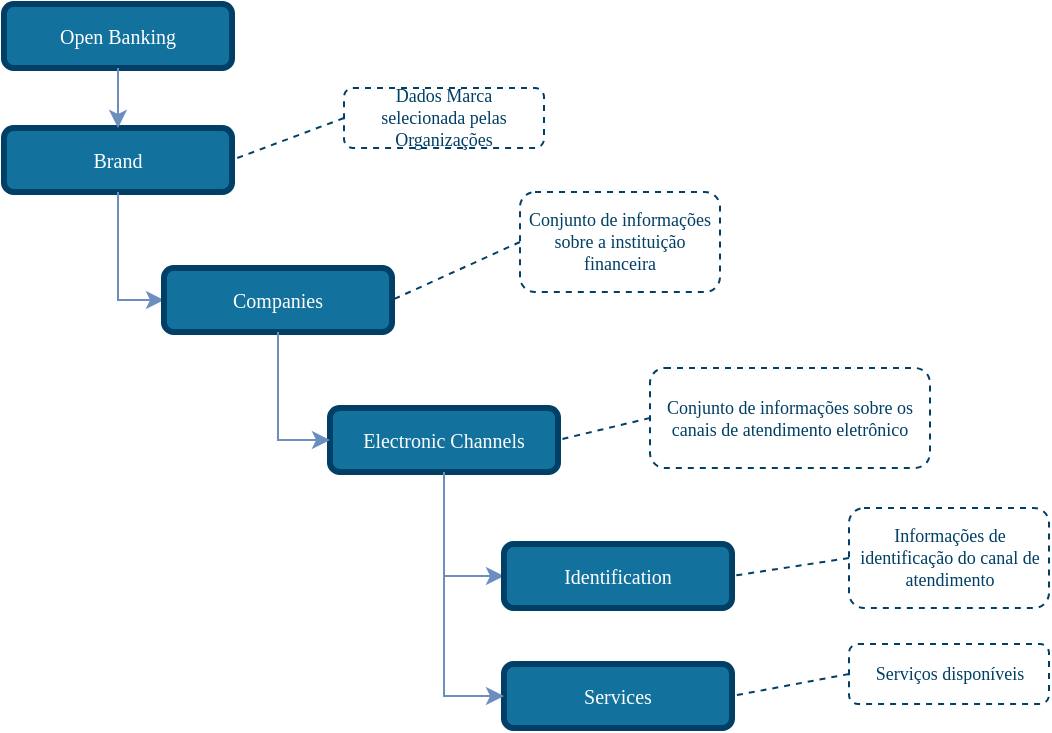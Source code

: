 <mxfile version="13.9.9" type="device"><diagram id="pwx9f-JPc5i2mSrcDJkJ" name="Page-1"><mxGraphModel dx="1021" dy="600" grid="1" gridSize="10" guides="1" tooltips="1" connect="1" arrows="1" fold="1" page="1" pageScale="1" pageWidth="827" pageHeight="1169" math="0" shadow="0"><root><mxCell id="0"/><mxCell id="1" parent="0"/><mxCell id="CP8brj2QoUajFCljk4hs-1" value="Open Banking" style="rounded=1;whiteSpace=wrap;html=1;comic=0;shadow=0;backgroundOutline=0;snapToPoint=0;fixDash=0;strokeWidth=3;fontFamily=Verdana;fontStyle=0;labelBackgroundColor=none;labelBorderColor=none;fontSize=10;fillColor=#13719E;strokeColor=#003F66;fontColor=#ffffff;" parent="1" vertex="1"><mxGeometry x="190" y="148" width="114" height="32" as="geometry"/></mxCell><mxCell id="CP8brj2QoUajFCljk4hs-3" value="Electronic Channels" style="rounded=1;whiteSpace=wrap;html=1;comic=0;shadow=0;backgroundOutline=0;snapToPoint=0;fixDash=0;strokeWidth=3;fontFamily=Verdana;fontStyle=0;labelBackgroundColor=none;labelBorderColor=none;fontSize=10;fillColor=#13719E;strokeColor=#003F66;fontColor=#ffffff;" parent="1" vertex="1"><mxGeometry x="353" y="350" width="114" height="32" as="geometry"/></mxCell><mxCell id="CP8brj2QoUajFCljk4hs-20" value="&lt;font style=&quot;font-size: 9px&quot;&gt;Conjunto de informações sobre os canais de atendimento eletrônico&lt;/font&gt;" style="rounded=1;whiteSpace=wrap;html=1;shadow=0;comic=0;strokeColor=#003F66;strokeWidth=1;fillColor=#ffffff;gradientColor=#ffffff;fontFamily=Verdana;fontSize=9;fontColor=#003F66;dashed=1;spacingLeft=5;spacing=0;spacingRight=5;spacingBottom=5;spacingTop=5;align=center;verticalAlign=middle;" parent="1" vertex="1"><mxGeometry x="513" y="330" width="140" height="50" as="geometry"/></mxCell><mxCell id="CP8brj2QoUajFCljk4hs-23" value="" style="endArrow=none;dashed=1;html=1;shadow=0;strokeColor=#003F66;fontFamily=Verdana;fontSize=9;fontColor=#003F66;exitX=0;exitY=0.5;exitDx=0;exitDy=0;entryX=1;entryY=0.5;entryDx=0;entryDy=0;" parent="1" source="CP8brj2QoUajFCljk4hs-20" target="CP8brj2QoUajFCljk4hs-3" edge="1"><mxGeometry width="50" height="50" relative="1" as="geometry"><mxPoint x="603" y="390" as="sourcePoint"/><mxPoint x="653" y="340" as="targetPoint"/></mxGeometry></mxCell><mxCell id="uRJKEQuUdYPlSQMc_A-S-1" value="Brand" style="rounded=1;whiteSpace=wrap;html=1;comic=0;shadow=0;backgroundOutline=0;snapToPoint=0;fixDash=0;strokeWidth=3;fontFamily=Verdana;fontStyle=0;labelBackgroundColor=none;labelBorderColor=none;fontSize=10;fillColor=#13719E;strokeColor=#003F66;fontColor=#ffffff;" parent="1" vertex="1"><mxGeometry x="190" y="210" width="114" height="32" as="geometry"/></mxCell><mxCell id="uRJKEQuUdYPlSQMc_A-S-5" value="Dados Marca selecionada pelas Organizações" style="rounded=1;whiteSpace=wrap;html=1;shadow=0;comic=0;strokeColor=#003F66;strokeWidth=1;fillColor=#ffffff;gradientColor=#ffffff;fontFamily=Verdana;fontSize=9;fontColor=#003F66;dashed=1;spacingLeft=5;spacing=0;spacingRight=5;spacingBottom=5;spacingTop=5;align=center;verticalAlign=middle;" parent="1" vertex="1"><mxGeometry x="360" y="190" width="100" height="30" as="geometry"/></mxCell><mxCell id="uRJKEQuUdYPlSQMc_A-S-6" value="" style="endArrow=none;dashed=1;html=1;shadow=0;strokeColor=#003F66;fontFamily=Verdana;fontSize=9;fontColor=#003F66;exitX=0;exitY=0.5;exitDx=0;exitDy=0;entryX=1;entryY=0.5;entryDx=0;entryDy=0;" parent="1" source="uRJKEQuUdYPlSQMc_A-S-5" target="uRJKEQuUdYPlSQMc_A-S-1" edge="1"><mxGeometry width="50" height="50" relative="1" as="geometry"><mxPoint x="365" y="310" as="sourcePoint"/><mxPoint x="314" y="320" as="targetPoint"/></mxGeometry></mxCell><mxCell id="hHVX7kMSBLNEhXkSZ_wz-1" style="edgeStyle=orthogonalEdgeStyle;rounded=0;orthogonalLoop=1;jettySize=auto;html=1;entryX=0.5;entryY=0;entryDx=0;entryDy=0;strokeColor=#6C8EBF;endArrow=classic;endFill=1;exitX=0.5;exitY=1;exitDx=0;exitDy=0;" parent="1" source="CP8brj2QoUajFCljk4hs-1" target="uRJKEQuUdYPlSQMc_A-S-1" edge="1"><mxGeometry relative="1" as="geometry"><mxPoint x="230" y="60" as="sourcePoint"/><mxPoint x="332" y="147" as="targetPoint"/></mxGeometry></mxCell><mxCell id="hHVX7kMSBLNEhXkSZ_wz-2" style="edgeStyle=orthogonalEdgeStyle;rounded=0;orthogonalLoop=1;jettySize=auto;html=1;exitX=0.5;exitY=1;exitDx=0;exitDy=0;entryX=0;entryY=0.5;entryDx=0;entryDy=0;strokeColor=#6C8EBF;endArrow=classic;endFill=1;" parent="1" source="uRJKEQuUdYPlSQMc_A-S-1" target="hHVX7kMSBLNEhXkSZ_wz-5" edge="1"><mxGeometry relative="1" as="geometry"><mxPoint x="210" y="290" as="sourcePoint"/><mxPoint x="245" y="332" as="targetPoint"/></mxGeometry></mxCell><mxCell id="hHVX7kMSBLNEhXkSZ_wz-4" style="edgeStyle=orthogonalEdgeStyle;rounded=0;orthogonalLoop=1;jettySize=auto;html=1;exitX=0.5;exitY=1;exitDx=0;exitDy=0;entryX=0;entryY=0.5;entryDx=0;entryDy=0;strokeColor=#6C8EBF;endArrow=classic;endFill=1;" parent="1" source="CP8brj2QoUajFCljk4hs-3" target="GDX5yT1pSWBk5DUH87vg-4" edge="1"><mxGeometry relative="1" as="geometry"><mxPoint x="353" y="502" as="sourcePoint"/><mxPoint x="462" y="444" as="targetPoint"/></mxGeometry></mxCell><mxCell id="hHVX7kMSBLNEhXkSZ_wz-5" value="Companies" style="rounded=1;whiteSpace=wrap;html=1;comic=0;shadow=0;backgroundOutline=0;snapToPoint=0;fixDash=0;strokeWidth=3;fontFamily=Verdana;fontStyle=0;labelBackgroundColor=none;labelBorderColor=none;fontSize=10;fillColor=#13719E;strokeColor=#003F66;fontColor=#ffffff;" parent="1" vertex="1"><mxGeometry x="270" y="280" width="114" height="32" as="geometry"/></mxCell><mxCell id="hHVX7kMSBLNEhXkSZ_wz-6" style="edgeStyle=orthogonalEdgeStyle;rounded=0;orthogonalLoop=1;jettySize=auto;html=1;exitX=0.5;exitY=1;exitDx=0;exitDy=0;entryX=0;entryY=0.5;entryDx=0;entryDy=0;strokeColor=#6C8EBF;endArrow=classic;endFill=1;" parent="1" source="hHVX7kMSBLNEhXkSZ_wz-5" target="CP8brj2QoUajFCljk4hs-3" edge="1"><mxGeometry relative="1" as="geometry"><mxPoint x="281" y="401" as="sourcePoint"/><mxPoint x="304" y="455" as="targetPoint"/></mxGeometry></mxCell><mxCell id="hHVX7kMSBLNEhXkSZ_wz-8" value="&lt;font style=&quot;font-size: 9px&quot;&gt;Conjunto de informações sobre a instituição financeira&lt;/font&gt;" style="rounded=1;whiteSpace=wrap;html=1;shadow=0;comic=0;strokeColor=#003F66;strokeWidth=1;fillColor=#ffffff;gradientColor=#ffffff;fontFamily=Verdana;fontSize=9;fontColor=#003F66;dashed=1;spacingLeft=5;spacing=0;spacingRight=5;spacingBottom=5;spacingTop=5;align=center;verticalAlign=middle;" parent="1" vertex="1"><mxGeometry x="448" y="242" width="100" height="50" as="geometry"/></mxCell><mxCell id="GDX5yT1pSWBk5DUH87vg-1" value="Services" style="rounded=1;whiteSpace=wrap;html=1;comic=0;shadow=0;backgroundOutline=0;snapToPoint=0;fixDash=0;strokeWidth=3;fontFamily=Verdana;fontStyle=0;labelBackgroundColor=none;labelBorderColor=none;fontSize=10;fillColor=#13719E;strokeColor=#003F66;fontColor=#ffffff;" parent="1" vertex="1"><mxGeometry x="440" y="478" width="114" height="32" as="geometry"/></mxCell><mxCell id="GDX5yT1pSWBk5DUH87vg-2" value="&lt;font style=&quot;font-size: 9px&quot;&gt;Serviços disponíveis&lt;/font&gt;" style="rounded=1;whiteSpace=wrap;html=1;shadow=0;comic=0;strokeColor=#003F66;strokeWidth=1;fillColor=#ffffff;gradientColor=#ffffff;fontFamily=Verdana;fontSize=9;fontColor=#003F66;dashed=1;spacingLeft=5;spacing=0;spacingRight=5;spacingBottom=5;spacingTop=5;align=center;verticalAlign=middle;" parent="1" vertex="1"><mxGeometry x="612.5" y="468" width="100" height="30" as="geometry"/></mxCell><mxCell id="GDX5yT1pSWBk5DUH87vg-3" value="" style="endArrow=none;dashed=1;html=1;shadow=0;strokeColor=#003F66;fontFamily=Verdana;fontSize=9;fontColor=#003F66;entryX=1;entryY=0.5;entryDx=0;entryDy=0;exitX=0;exitY=0.5;exitDx=0;exitDy=0;" parent="1" source="GDX5yT1pSWBk5DUH87vg-2" target="GDX5yT1pSWBk5DUH87vg-1" edge="1"><mxGeometry width="50" height="50" relative="1" as="geometry"><mxPoint x="652.5" y="548" as="sourcePoint"/><mxPoint x="837.5" y="295" as="targetPoint"/></mxGeometry></mxCell><mxCell id="GDX5yT1pSWBk5DUH87vg-4" value="Identification" style="rounded=1;whiteSpace=wrap;html=1;comic=0;shadow=0;backgroundOutline=0;snapToPoint=0;fixDash=0;strokeWidth=3;fontFamily=Verdana;fontStyle=0;labelBackgroundColor=none;labelBorderColor=none;fontSize=10;fillColor=#13719E;strokeColor=#003F66;fontColor=#ffffff;" parent="1" vertex="1"><mxGeometry x="440" y="418" width="114" height="32" as="geometry"/></mxCell><mxCell id="GDX5yT1pSWBk5DUH87vg-5" value="Informações de identificação do canal de atendimento" style="rounded=1;whiteSpace=wrap;html=1;shadow=0;comic=0;strokeColor=#003F66;strokeWidth=1;fillColor=#ffffff;gradientColor=#ffffff;fontFamily=Verdana;fontSize=9;fontColor=#003F66;dashed=1;spacingLeft=5;spacing=0;spacingRight=5;spacingBottom=5;spacingTop=5;align=center;verticalAlign=middle;" parent="1" vertex="1"><mxGeometry x="612.5" y="400" width="100" height="50" as="geometry"/></mxCell><mxCell id="GDX5yT1pSWBk5DUH87vg-6" value="" style="endArrow=none;dashed=1;html=1;shadow=0;strokeColor=#003F66;fontFamily=Verdana;fontSize=9;fontColor=#003F66;entryX=1;entryY=0.5;entryDx=0;entryDy=0;exitX=0;exitY=0.5;exitDx=0;exitDy=0;" parent="1" source="GDX5yT1pSWBk5DUH87vg-5" target="GDX5yT1pSWBk5DUH87vg-4" edge="1"><mxGeometry width="50" height="50" relative="1" as="geometry"><mxPoint x="651" y="473" as="sourcePoint"/><mxPoint x="836" y="220" as="targetPoint"/></mxGeometry></mxCell><mxCell id="GDX5yT1pSWBk5DUH87vg-11" style="edgeStyle=orthogonalEdgeStyle;rounded=0;orthogonalLoop=1;jettySize=auto;html=1;entryX=0;entryY=0.5;entryDx=0;entryDy=0;strokeColor=#6C8EBF;endArrow=classic;endFill=1;exitX=0.5;exitY=1;exitDx=0;exitDy=0;" parent="1" source="CP8brj2QoUajFCljk4hs-3" target="GDX5yT1pSWBk5DUH87vg-1" edge="1"><mxGeometry relative="1" as="geometry"><mxPoint x="333" y="430" as="sourcePoint"/><mxPoint x="477" y="456" as="targetPoint"/></mxGeometry></mxCell><mxCell id="XImMKcx3nSe55hUadEgT-1" value="" style="endArrow=none;dashed=1;html=1;shadow=0;strokeColor=#003F66;fontFamily=Verdana;fontSize=9;fontColor=#003F66;exitX=0;exitY=0.5;exitDx=0;exitDy=0;entryX=1;entryY=0.5;entryDx=0;entryDy=0;" edge="1" parent="1" source="hHVX7kMSBLNEhXkSZ_wz-8" target="hHVX7kMSBLNEhXkSZ_wz-5"><mxGeometry width="50" height="50" relative="1" as="geometry"><mxPoint x="523" y="365" as="sourcePoint"/><mxPoint x="477" y="376" as="targetPoint"/></mxGeometry></mxCell></root></mxGraphModel></diagram></mxfile>